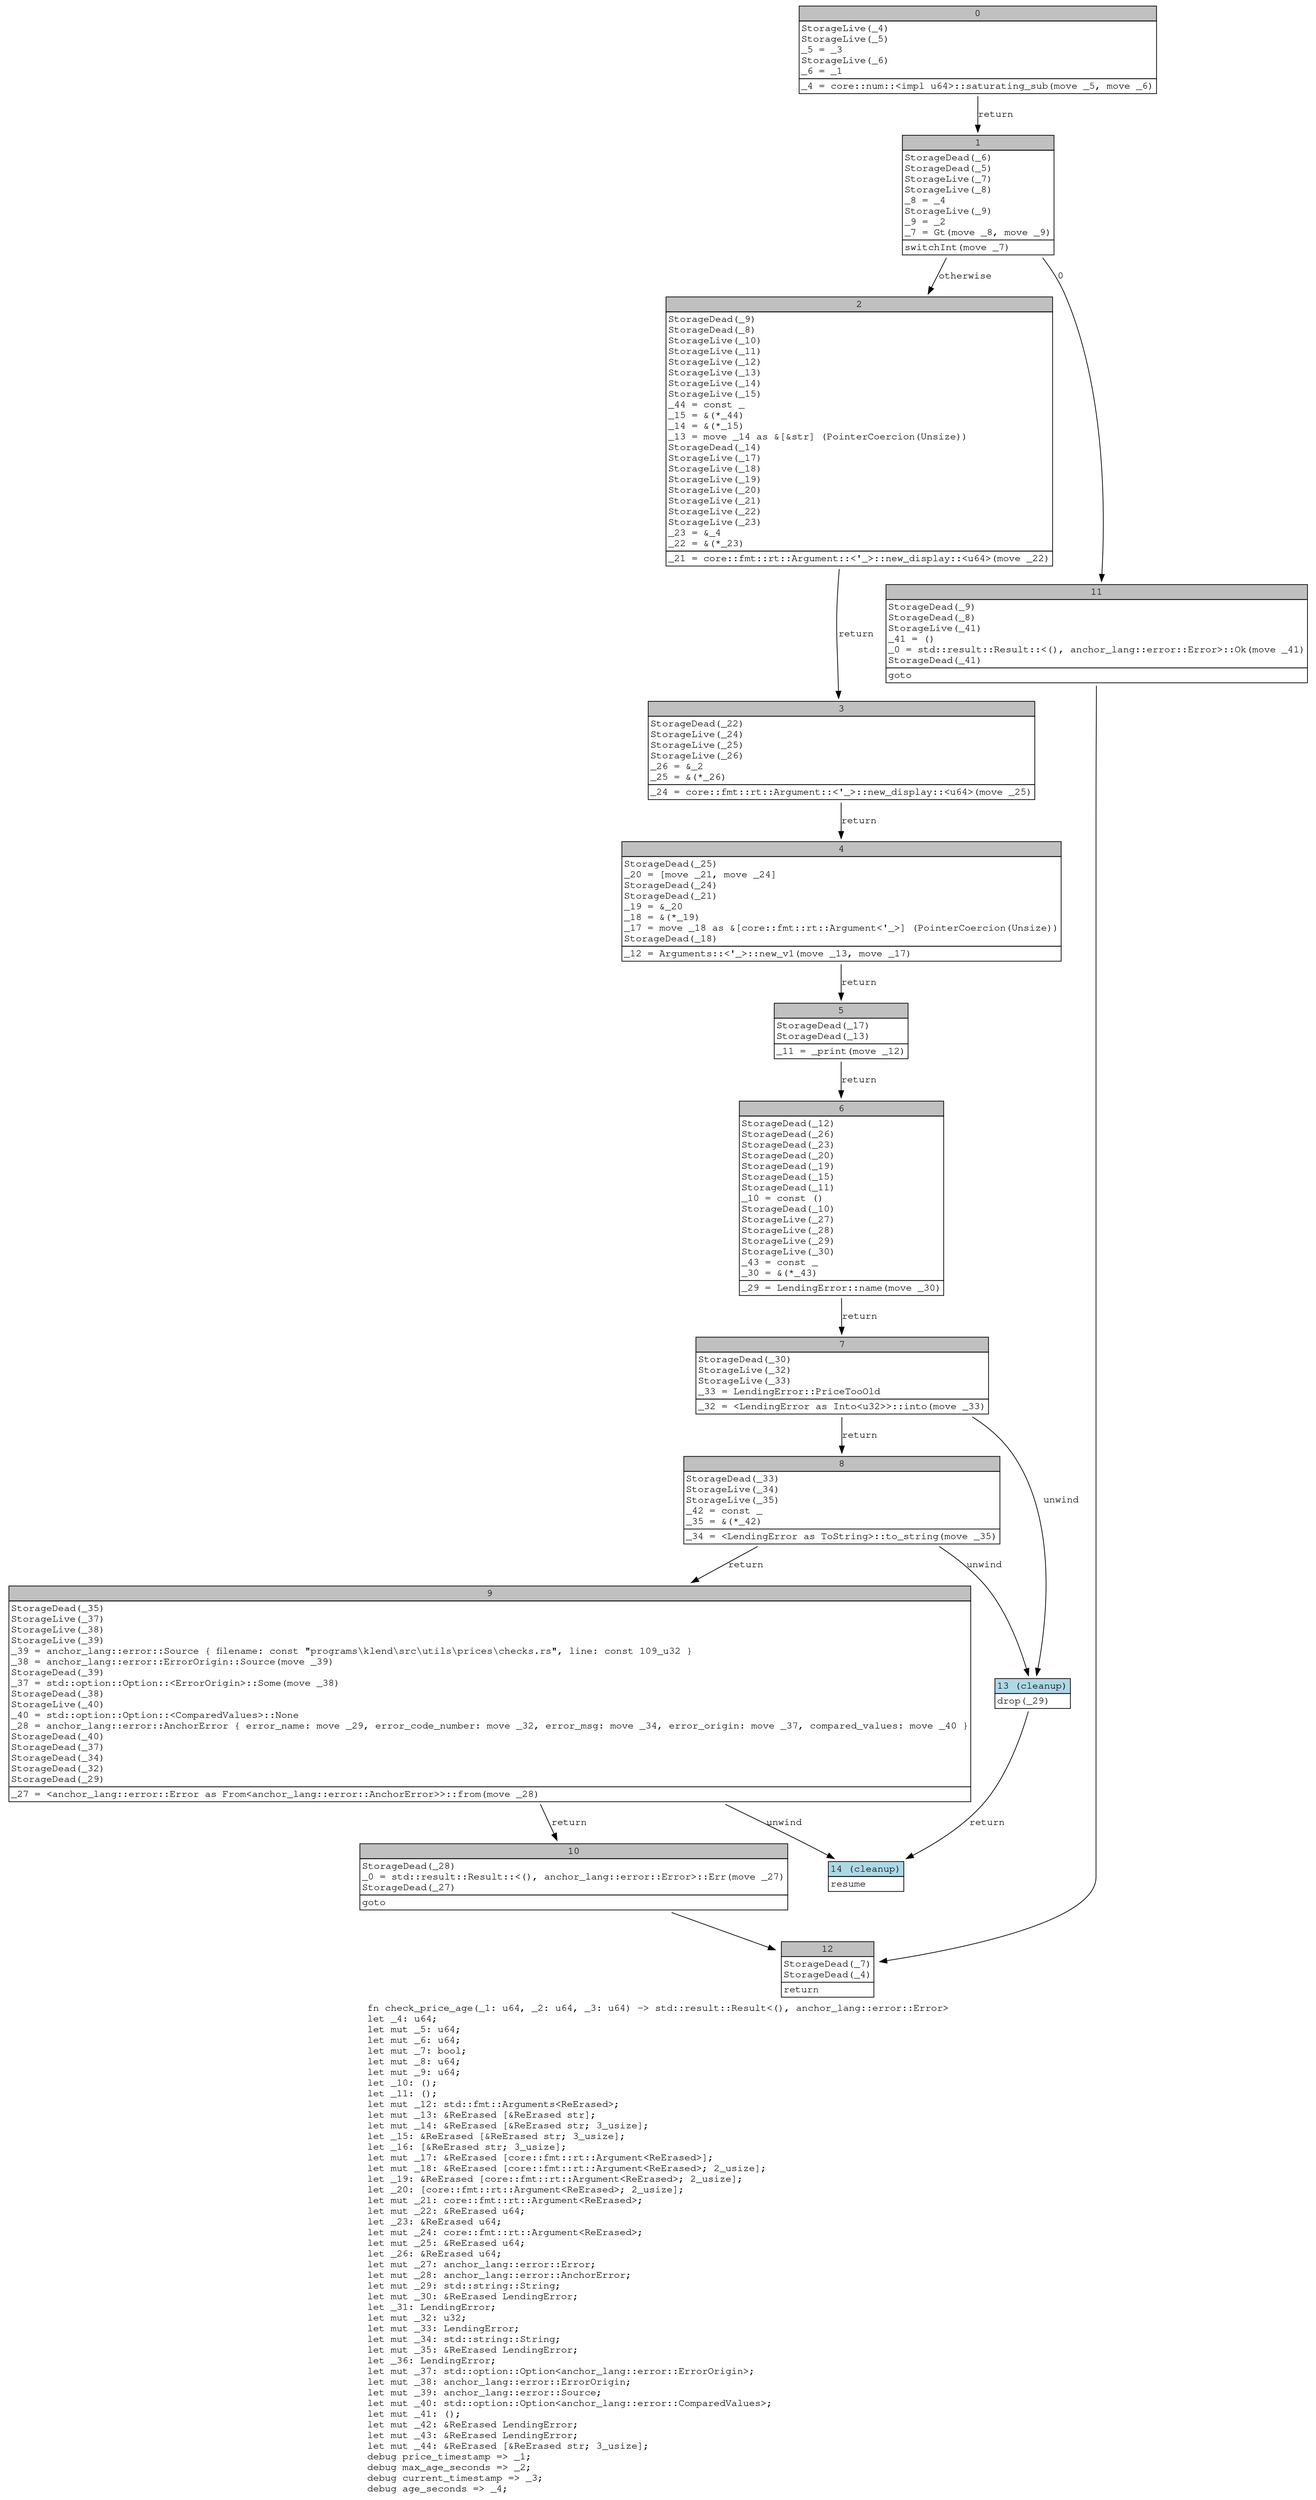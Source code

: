digraph Mir_0_2533 {
    graph [fontname="Courier, monospace"];
    node [fontname="Courier, monospace"];
    edge [fontname="Courier, monospace"];
    label=<fn check_price_age(_1: u64, _2: u64, _3: u64) -&gt; std::result::Result&lt;(), anchor_lang::error::Error&gt;<br align="left"/>let _4: u64;<br align="left"/>let mut _5: u64;<br align="left"/>let mut _6: u64;<br align="left"/>let mut _7: bool;<br align="left"/>let mut _8: u64;<br align="left"/>let mut _9: u64;<br align="left"/>let _10: ();<br align="left"/>let _11: ();<br align="left"/>let mut _12: std::fmt::Arguments&lt;ReErased&gt;;<br align="left"/>let mut _13: &amp;ReErased [&amp;ReErased str];<br align="left"/>let mut _14: &amp;ReErased [&amp;ReErased str; 3_usize];<br align="left"/>let _15: &amp;ReErased [&amp;ReErased str; 3_usize];<br align="left"/>let _16: [&amp;ReErased str; 3_usize];<br align="left"/>let mut _17: &amp;ReErased [core::fmt::rt::Argument&lt;ReErased&gt;];<br align="left"/>let mut _18: &amp;ReErased [core::fmt::rt::Argument&lt;ReErased&gt;; 2_usize];<br align="left"/>let _19: &amp;ReErased [core::fmt::rt::Argument&lt;ReErased&gt;; 2_usize];<br align="left"/>let _20: [core::fmt::rt::Argument&lt;ReErased&gt;; 2_usize];<br align="left"/>let mut _21: core::fmt::rt::Argument&lt;ReErased&gt;;<br align="left"/>let mut _22: &amp;ReErased u64;<br align="left"/>let _23: &amp;ReErased u64;<br align="left"/>let mut _24: core::fmt::rt::Argument&lt;ReErased&gt;;<br align="left"/>let mut _25: &amp;ReErased u64;<br align="left"/>let _26: &amp;ReErased u64;<br align="left"/>let mut _27: anchor_lang::error::Error;<br align="left"/>let mut _28: anchor_lang::error::AnchorError;<br align="left"/>let mut _29: std::string::String;<br align="left"/>let mut _30: &amp;ReErased LendingError;<br align="left"/>let _31: LendingError;<br align="left"/>let mut _32: u32;<br align="left"/>let mut _33: LendingError;<br align="left"/>let mut _34: std::string::String;<br align="left"/>let mut _35: &amp;ReErased LendingError;<br align="left"/>let _36: LendingError;<br align="left"/>let mut _37: std::option::Option&lt;anchor_lang::error::ErrorOrigin&gt;;<br align="left"/>let mut _38: anchor_lang::error::ErrorOrigin;<br align="left"/>let mut _39: anchor_lang::error::Source;<br align="left"/>let mut _40: std::option::Option&lt;anchor_lang::error::ComparedValues&gt;;<br align="left"/>let mut _41: ();<br align="left"/>let mut _42: &amp;ReErased LendingError;<br align="left"/>let mut _43: &amp;ReErased LendingError;<br align="left"/>let mut _44: &amp;ReErased [&amp;ReErased str; 3_usize];<br align="left"/>debug price_timestamp =&gt; _1;<br align="left"/>debug max_age_seconds =&gt; _2;<br align="left"/>debug current_timestamp =&gt; _3;<br align="left"/>debug age_seconds =&gt; _4;<br align="left"/>>;
    bb0__0_2533 [shape="none", label=<<table border="0" cellborder="1" cellspacing="0"><tr><td bgcolor="gray" align="center" colspan="1">0</td></tr><tr><td align="left" balign="left">StorageLive(_4)<br/>StorageLive(_5)<br/>_5 = _3<br/>StorageLive(_6)<br/>_6 = _1<br/></td></tr><tr><td align="left">_4 = core::num::&lt;impl u64&gt;::saturating_sub(move _5, move _6)</td></tr></table>>];
    bb1__0_2533 [shape="none", label=<<table border="0" cellborder="1" cellspacing="0"><tr><td bgcolor="gray" align="center" colspan="1">1</td></tr><tr><td align="left" balign="left">StorageDead(_6)<br/>StorageDead(_5)<br/>StorageLive(_7)<br/>StorageLive(_8)<br/>_8 = _4<br/>StorageLive(_9)<br/>_9 = _2<br/>_7 = Gt(move _8, move _9)<br/></td></tr><tr><td align="left">switchInt(move _7)</td></tr></table>>];
    bb2__0_2533 [shape="none", label=<<table border="0" cellborder="1" cellspacing="0"><tr><td bgcolor="gray" align="center" colspan="1">2</td></tr><tr><td align="left" balign="left">StorageDead(_9)<br/>StorageDead(_8)<br/>StorageLive(_10)<br/>StorageLive(_11)<br/>StorageLive(_12)<br/>StorageLive(_13)<br/>StorageLive(_14)<br/>StorageLive(_15)<br/>_44 = const _<br/>_15 = &amp;(*_44)<br/>_14 = &amp;(*_15)<br/>_13 = move _14 as &amp;[&amp;str] (PointerCoercion(Unsize))<br/>StorageDead(_14)<br/>StorageLive(_17)<br/>StorageLive(_18)<br/>StorageLive(_19)<br/>StorageLive(_20)<br/>StorageLive(_21)<br/>StorageLive(_22)<br/>StorageLive(_23)<br/>_23 = &amp;_4<br/>_22 = &amp;(*_23)<br/></td></tr><tr><td align="left">_21 = core::fmt::rt::Argument::&lt;'_&gt;::new_display::&lt;u64&gt;(move _22)</td></tr></table>>];
    bb3__0_2533 [shape="none", label=<<table border="0" cellborder="1" cellspacing="0"><tr><td bgcolor="gray" align="center" colspan="1">3</td></tr><tr><td align="left" balign="left">StorageDead(_22)<br/>StorageLive(_24)<br/>StorageLive(_25)<br/>StorageLive(_26)<br/>_26 = &amp;_2<br/>_25 = &amp;(*_26)<br/></td></tr><tr><td align="left">_24 = core::fmt::rt::Argument::&lt;'_&gt;::new_display::&lt;u64&gt;(move _25)</td></tr></table>>];
    bb4__0_2533 [shape="none", label=<<table border="0" cellborder="1" cellspacing="0"><tr><td bgcolor="gray" align="center" colspan="1">4</td></tr><tr><td align="left" balign="left">StorageDead(_25)<br/>_20 = [move _21, move _24]<br/>StorageDead(_24)<br/>StorageDead(_21)<br/>_19 = &amp;_20<br/>_18 = &amp;(*_19)<br/>_17 = move _18 as &amp;[core::fmt::rt::Argument&lt;'_&gt;] (PointerCoercion(Unsize))<br/>StorageDead(_18)<br/></td></tr><tr><td align="left">_12 = Arguments::&lt;'_&gt;::new_v1(move _13, move _17)</td></tr></table>>];
    bb5__0_2533 [shape="none", label=<<table border="0" cellborder="1" cellspacing="0"><tr><td bgcolor="gray" align="center" colspan="1">5</td></tr><tr><td align="left" balign="left">StorageDead(_17)<br/>StorageDead(_13)<br/></td></tr><tr><td align="left">_11 = _print(move _12)</td></tr></table>>];
    bb6__0_2533 [shape="none", label=<<table border="0" cellborder="1" cellspacing="0"><tr><td bgcolor="gray" align="center" colspan="1">6</td></tr><tr><td align="left" balign="left">StorageDead(_12)<br/>StorageDead(_26)<br/>StorageDead(_23)<br/>StorageDead(_20)<br/>StorageDead(_19)<br/>StorageDead(_15)<br/>StorageDead(_11)<br/>_10 = const ()<br/>StorageDead(_10)<br/>StorageLive(_27)<br/>StorageLive(_28)<br/>StorageLive(_29)<br/>StorageLive(_30)<br/>_43 = const _<br/>_30 = &amp;(*_43)<br/></td></tr><tr><td align="left">_29 = LendingError::name(move _30)</td></tr></table>>];
    bb7__0_2533 [shape="none", label=<<table border="0" cellborder="1" cellspacing="0"><tr><td bgcolor="gray" align="center" colspan="1">7</td></tr><tr><td align="left" balign="left">StorageDead(_30)<br/>StorageLive(_32)<br/>StorageLive(_33)<br/>_33 = LendingError::PriceTooOld<br/></td></tr><tr><td align="left">_32 = &lt;LendingError as Into&lt;u32&gt;&gt;::into(move _33)</td></tr></table>>];
    bb8__0_2533 [shape="none", label=<<table border="0" cellborder="1" cellspacing="0"><tr><td bgcolor="gray" align="center" colspan="1">8</td></tr><tr><td align="left" balign="left">StorageDead(_33)<br/>StorageLive(_34)<br/>StorageLive(_35)<br/>_42 = const _<br/>_35 = &amp;(*_42)<br/></td></tr><tr><td align="left">_34 = &lt;LendingError as ToString&gt;::to_string(move _35)</td></tr></table>>];
    bb9__0_2533 [shape="none", label=<<table border="0" cellborder="1" cellspacing="0"><tr><td bgcolor="gray" align="center" colspan="1">9</td></tr><tr><td align="left" balign="left">StorageDead(_35)<br/>StorageLive(_37)<br/>StorageLive(_38)<br/>StorageLive(_39)<br/>_39 = anchor_lang::error::Source { filename: const &quot;programs\\klend\\src\\utils\\prices\\checks.rs&quot;, line: const 109_u32 }<br/>_38 = anchor_lang::error::ErrorOrigin::Source(move _39)<br/>StorageDead(_39)<br/>_37 = std::option::Option::&lt;ErrorOrigin&gt;::Some(move _38)<br/>StorageDead(_38)<br/>StorageLive(_40)<br/>_40 = std::option::Option::&lt;ComparedValues&gt;::None<br/>_28 = anchor_lang::error::AnchorError { error_name: move _29, error_code_number: move _32, error_msg: move _34, error_origin: move _37, compared_values: move _40 }<br/>StorageDead(_40)<br/>StorageDead(_37)<br/>StorageDead(_34)<br/>StorageDead(_32)<br/>StorageDead(_29)<br/></td></tr><tr><td align="left">_27 = &lt;anchor_lang::error::Error as From&lt;anchor_lang::error::AnchorError&gt;&gt;::from(move _28)</td></tr></table>>];
    bb10__0_2533 [shape="none", label=<<table border="0" cellborder="1" cellspacing="0"><tr><td bgcolor="gray" align="center" colspan="1">10</td></tr><tr><td align="left" balign="left">StorageDead(_28)<br/>_0 = std::result::Result::&lt;(), anchor_lang::error::Error&gt;::Err(move _27)<br/>StorageDead(_27)<br/></td></tr><tr><td align="left">goto</td></tr></table>>];
    bb11__0_2533 [shape="none", label=<<table border="0" cellborder="1" cellspacing="0"><tr><td bgcolor="gray" align="center" colspan="1">11</td></tr><tr><td align="left" balign="left">StorageDead(_9)<br/>StorageDead(_8)<br/>StorageLive(_41)<br/>_41 = ()<br/>_0 = std::result::Result::&lt;(), anchor_lang::error::Error&gt;::Ok(move _41)<br/>StorageDead(_41)<br/></td></tr><tr><td align="left">goto</td></tr></table>>];
    bb12__0_2533 [shape="none", label=<<table border="0" cellborder="1" cellspacing="0"><tr><td bgcolor="gray" align="center" colspan="1">12</td></tr><tr><td align="left" balign="left">StorageDead(_7)<br/>StorageDead(_4)<br/></td></tr><tr><td align="left">return</td></tr></table>>];
    bb13__0_2533 [shape="none", label=<<table border="0" cellborder="1" cellspacing="0"><tr><td bgcolor="lightblue" align="center" colspan="1">13 (cleanup)</td></tr><tr><td align="left">drop(_29)</td></tr></table>>];
    bb14__0_2533 [shape="none", label=<<table border="0" cellborder="1" cellspacing="0"><tr><td bgcolor="lightblue" align="center" colspan="1">14 (cleanup)</td></tr><tr><td align="left">resume</td></tr></table>>];
    bb0__0_2533 -> bb1__0_2533 [label="return"];
    bb1__0_2533 -> bb11__0_2533 [label="0"];
    bb1__0_2533 -> bb2__0_2533 [label="otherwise"];
    bb2__0_2533 -> bb3__0_2533 [label="return"];
    bb3__0_2533 -> bb4__0_2533 [label="return"];
    bb4__0_2533 -> bb5__0_2533 [label="return"];
    bb5__0_2533 -> bb6__0_2533 [label="return"];
    bb6__0_2533 -> bb7__0_2533 [label="return"];
    bb7__0_2533 -> bb8__0_2533 [label="return"];
    bb7__0_2533 -> bb13__0_2533 [label="unwind"];
    bb8__0_2533 -> bb9__0_2533 [label="return"];
    bb8__0_2533 -> bb13__0_2533 [label="unwind"];
    bb9__0_2533 -> bb10__0_2533 [label="return"];
    bb9__0_2533 -> bb14__0_2533 [label="unwind"];
    bb10__0_2533 -> bb12__0_2533 [label=""];
    bb11__0_2533 -> bb12__0_2533 [label=""];
    bb13__0_2533 -> bb14__0_2533 [label="return"];
}

